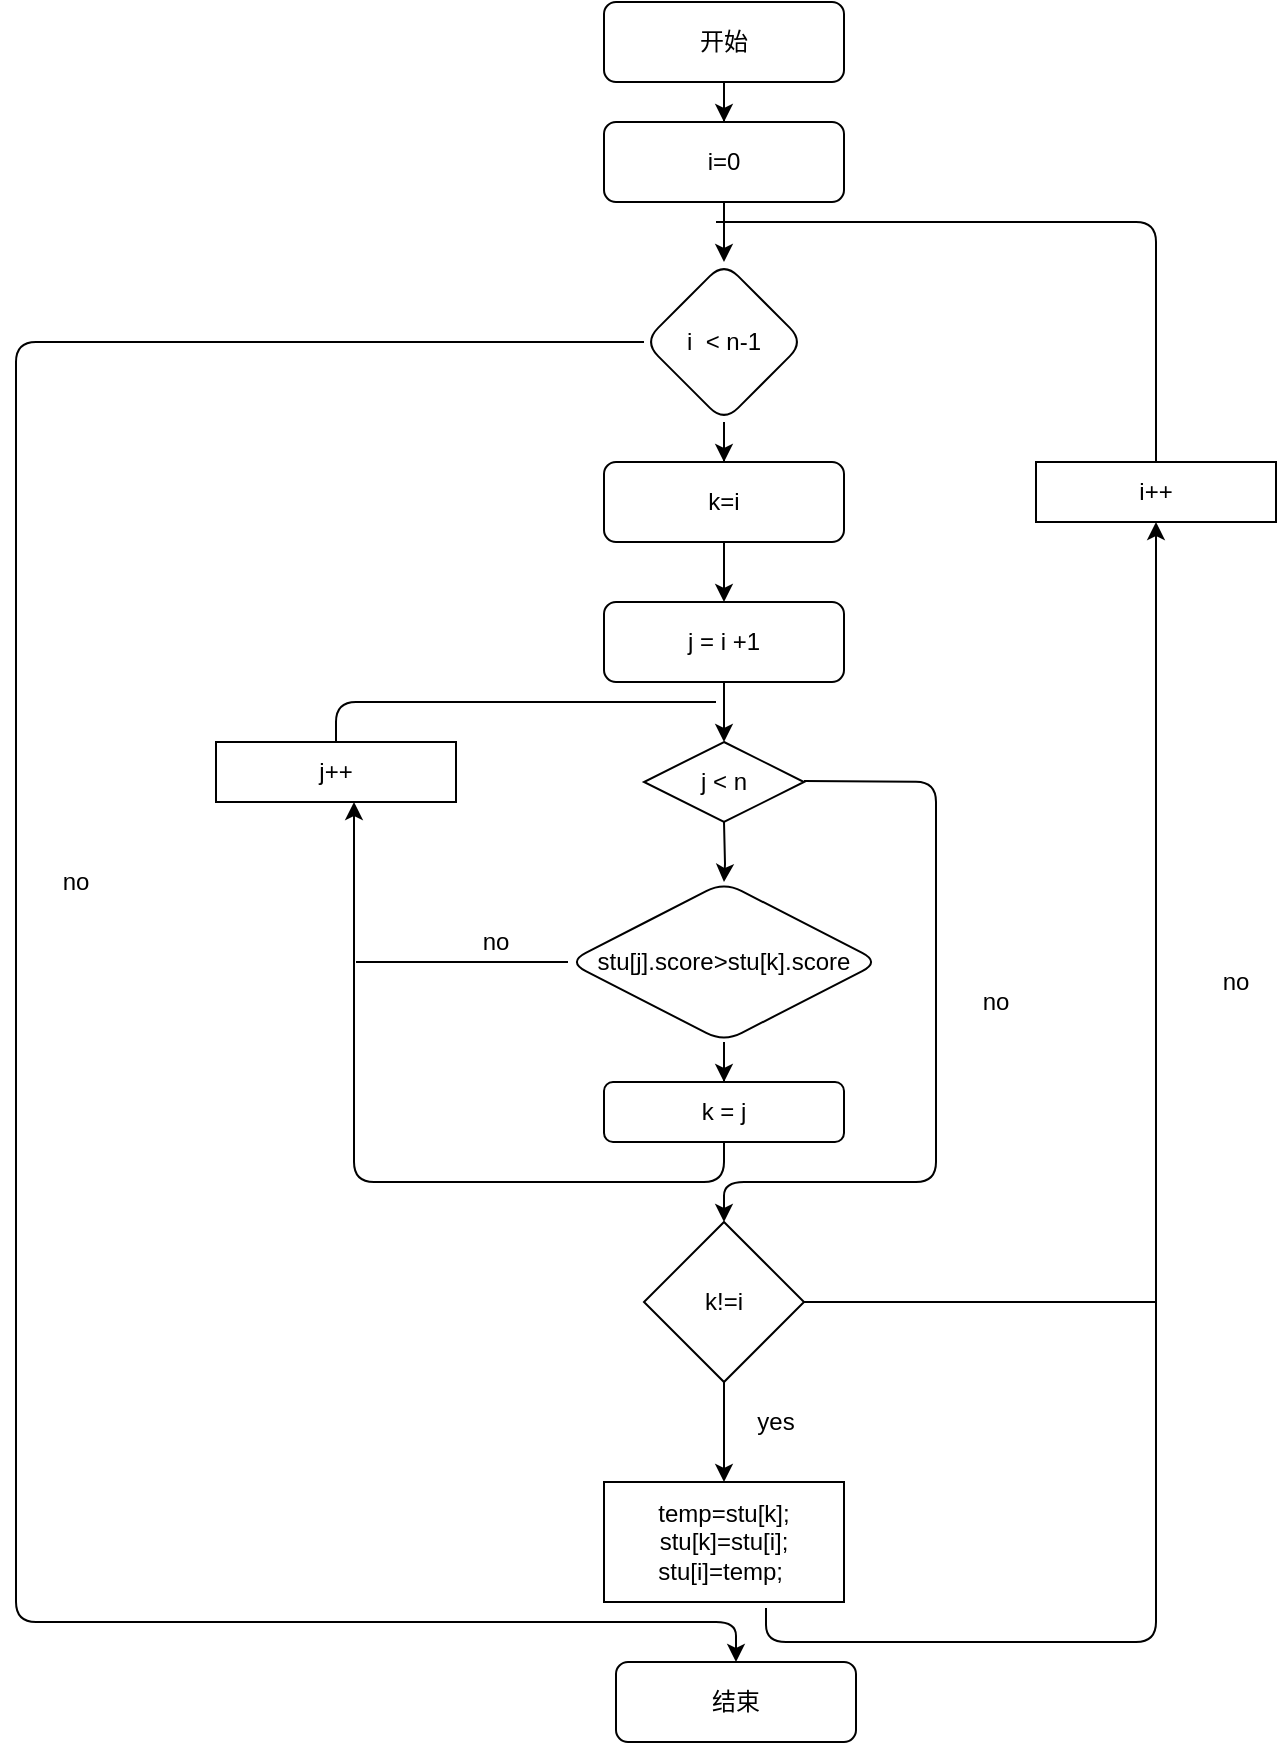 <mxfile version="14.1.1" type="github">
  <diagram id="C5RBs43oDa-KdzZeNtuy" name="Page-1">
    <mxGraphModel dx="2031" dy="1089" grid="1" gridSize="10" guides="1" tooltips="1" connect="1" arrows="1" fold="1" page="1" pageScale="1" pageWidth="827" pageHeight="1169" math="0" shadow="0">
      <root>
        <mxCell id="WIyWlLk6GJQsqaUBKTNV-0" />
        <mxCell id="WIyWlLk6GJQsqaUBKTNV-1" parent="WIyWlLk6GJQsqaUBKTNV-0" />
        <mxCell id="CMh_sDjiI0UWJ-WJZnCU-2" value="" style="edgeStyle=orthogonalEdgeStyle;rounded=0;orthogonalLoop=1;jettySize=auto;html=1;" edge="1" parent="WIyWlLk6GJQsqaUBKTNV-1" source="CMh_sDjiI0UWJ-WJZnCU-0" target="CMh_sDjiI0UWJ-WJZnCU-1">
          <mxGeometry relative="1" as="geometry" />
        </mxCell>
        <mxCell id="CMh_sDjiI0UWJ-WJZnCU-0" value="开始" style="rounded=1;whiteSpace=wrap;html=1;" vertex="1" parent="WIyWlLk6GJQsqaUBKTNV-1">
          <mxGeometry x="354" y="10" width="120" height="40" as="geometry" />
        </mxCell>
        <mxCell id="CMh_sDjiI0UWJ-WJZnCU-4" value="" style="edgeStyle=orthogonalEdgeStyle;rounded=0;orthogonalLoop=1;jettySize=auto;html=1;" edge="1" parent="WIyWlLk6GJQsqaUBKTNV-1" source="CMh_sDjiI0UWJ-WJZnCU-1" target="CMh_sDjiI0UWJ-WJZnCU-3">
          <mxGeometry relative="1" as="geometry" />
        </mxCell>
        <mxCell id="CMh_sDjiI0UWJ-WJZnCU-1" value="i=0" style="rounded=1;whiteSpace=wrap;html=1;" vertex="1" parent="WIyWlLk6GJQsqaUBKTNV-1">
          <mxGeometry x="354" y="70" width="120" height="40" as="geometry" />
        </mxCell>
        <mxCell id="CMh_sDjiI0UWJ-WJZnCU-6" value="" style="edgeStyle=orthogonalEdgeStyle;rounded=0;orthogonalLoop=1;jettySize=auto;html=1;" edge="1" parent="WIyWlLk6GJQsqaUBKTNV-1" source="CMh_sDjiI0UWJ-WJZnCU-3" target="CMh_sDjiI0UWJ-WJZnCU-5">
          <mxGeometry relative="1" as="geometry" />
        </mxCell>
        <mxCell id="CMh_sDjiI0UWJ-WJZnCU-3" value="i&amp;nbsp; &amp;lt; n-1" style="rhombus;whiteSpace=wrap;html=1;rounded=1;" vertex="1" parent="WIyWlLk6GJQsqaUBKTNV-1">
          <mxGeometry x="374" y="140" width="80" height="80" as="geometry" />
        </mxCell>
        <mxCell id="CMh_sDjiI0UWJ-WJZnCU-8" value="" style="edgeStyle=orthogonalEdgeStyle;rounded=0;orthogonalLoop=1;jettySize=auto;html=1;" edge="1" parent="WIyWlLk6GJQsqaUBKTNV-1" source="CMh_sDjiI0UWJ-WJZnCU-5" target="CMh_sDjiI0UWJ-WJZnCU-7">
          <mxGeometry relative="1" as="geometry" />
        </mxCell>
        <mxCell id="CMh_sDjiI0UWJ-WJZnCU-5" value="k=i" style="whiteSpace=wrap;html=1;rounded=1;" vertex="1" parent="WIyWlLk6GJQsqaUBKTNV-1">
          <mxGeometry x="354" y="240" width="120" height="40" as="geometry" />
        </mxCell>
        <mxCell id="CMh_sDjiI0UWJ-WJZnCU-10" value="" style="edgeStyle=orthogonalEdgeStyle;rounded=0;orthogonalLoop=1;jettySize=auto;html=1;" edge="1" parent="WIyWlLk6GJQsqaUBKTNV-1" source="CMh_sDjiI0UWJ-WJZnCU-7">
          <mxGeometry relative="1" as="geometry">
            <mxPoint x="414" y="380" as="targetPoint" />
          </mxGeometry>
        </mxCell>
        <mxCell id="CMh_sDjiI0UWJ-WJZnCU-7" value="j = i +1" style="whiteSpace=wrap;html=1;rounded=1;" vertex="1" parent="WIyWlLk6GJQsqaUBKTNV-1">
          <mxGeometry x="354" y="310" width="120" height="40" as="geometry" />
        </mxCell>
        <mxCell id="CMh_sDjiI0UWJ-WJZnCU-14" value="" style="edgeStyle=orthogonalEdgeStyle;rounded=0;orthogonalLoop=1;jettySize=auto;html=1;" edge="1" parent="WIyWlLk6GJQsqaUBKTNV-1" target="CMh_sDjiI0UWJ-WJZnCU-13">
          <mxGeometry relative="1" as="geometry">
            <mxPoint x="414" y="420" as="sourcePoint" />
          </mxGeometry>
        </mxCell>
        <mxCell id="CMh_sDjiI0UWJ-WJZnCU-16" value="" style="edgeStyle=orthogonalEdgeStyle;rounded=0;orthogonalLoop=1;jettySize=auto;html=1;" edge="1" parent="WIyWlLk6GJQsqaUBKTNV-1" source="CMh_sDjiI0UWJ-WJZnCU-13" target="CMh_sDjiI0UWJ-WJZnCU-15">
          <mxGeometry relative="1" as="geometry" />
        </mxCell>
        <mxCell id="CMh_sDjiI0UWJ-WJZnCU-13" value="stu[j].score&amp;gt;stu[k].score" style="rhombus;whiteSpace=wrap;html=1;rounded=1;" vertex="1" parent="WIyWlLk6GJQsqaUBKTNV-1">
          <mxGeometry x="336" y="450" width="156" height="80" as="geometry" />
        </mxCell>
        <mxCell id="CMh_sDjiI0UWJ-WJZnCU-15" value="k = j" style="whiteSpace=wrap;html=1;rounded=1;" vertex="1" parent="WIyWlLk6GJQsqaUBKTNV-1">
          <mxGeometry x="354" y="550" width="120" height="30" as="geometry" />
        </mxCell>
        <mxCell id="CMh_sDjiI0UWJ-WJZnCU-17" value="" style="endArrow=none;html=1;" edge="1" parent="WIyWlLk6GJQsqaUBKTNV-1">
          <mxGeometry width="50" height="50" relative="1" as="geometry">
            <mxPoint x="410" y="120" as="sourcePoint" />
            <mxPoint x="630" y="240" as="targetPoint" />
            <Array as="points">
              <mxPoint x="630" y="120" />
            </Array>
          </mxGeometry>
        </mxCell>
        <mxCell id="CMh_sDjiI0UWJ-WJZnCU-18" value="i++" style="rounded=0;whiteSpace=wrap;html=1;" vertex="1" parent="WIyWlLk6GJQsqaUBKTNV-1">
          <mxGeometry x="570" y="240" width="120" height="30" as="geometry" />
        </mxCell>
        <mxCell id="CMh_sDjiI0UWJ-WJZnCU-19" value="k!=i" style="rhombus;whiteSpace=wrap;html=1;" vertex="1" parent="WIyWlLk6GJQsqaUBKTNV-1">
          <mxGeometry x="374" y="620" width="80" height="80" as="geometry" />
        </mxCell>
        <mxCell id="CMh_sDjiI0UWJ-WJZnCU-20" value="" style="endArrow=classic;html=1;exitX=1;exitY=0.5;exitDx=0;exitDy=0;entryX=0.5;entryY=0;entryDx=0;entryDy=0;" edge="1" parent="WIyWlLk6GJQsqaUBKTNV-1" target="CMh_sDjiI0UWJ-WJZnCU-19">
          <mxGeometry width="50" height="50" relative="1" as="geometry">
            <mxPoint x="454" y="399.5" as="sourcePoint" />
            <mxPoint x="590" y="399.5" as="targetPoint" />
            <Array as="points">
              <mxPoint x="520" y="400" />
              <mxPoint x="520" y="600" />
              <mxPoint x="414" y="600" />
            </Array>
          </mxGeometry>
        </mxCell>
        <mxCell id="CMh_sDjiI0UWJ-WJZnCU-22" value="j &amp;lt; n" style="rhombus;whiteSpace=wrap;html=1;" vertex="1" parent="WIyWlLk6GJQsqaUBKTNV-1">
          <mxGeometry x="374" y="380" width="80" height="40" as="geometry" />
        </mxCell>
        <mxCell id="CMh_sDjiI0UWJ-WJZnCU-23" value="j++" style="rounded=0;whiteSpace=wrap;html=1;" vertex="1" parent="WIyWlLk6GJQsqaUBKTNV-1">
          <mxGeometry x="160" y="380" width="120" height="30" as="geometry" />
        </mxCell>
        <mxCell id="CMh_sDjiI0UWJ-WJZnCU-24" value="" style="endArrow=classic;html=1;exitX=0.5;exitY=1;exitDx=0;exitDy=0;entryX=0.575;entryY=1;entryDx=0;entryDy=0;entryPerimeter=0;" edge="1" parent="WIyWlLk6GJQsqaUBKTNV-1" source="CMh_sDjiI0UWJ-WJZnCU-15" target="CMh_sDjiI0UWJ-WJZnCU-23">
          <mxGeometry width="50" height="50" relative="1" as="geometry">
            <mxPoint x="210" y="470" as="sourcePoint" />
            <mxPoint x="260" y="420" as="targetPoint" />
            <Array as="points">
              <mxPoint x="414" y="600" />
              <mxPoint x="229" y="600" />
            </Array>
          </mxGeometry>
        </mxCell>
        <mxCell id="CMh_sDjiI0UWJ-WJZnCU-25" value="" style="endArrow=none;html=1;exitX=0.5;exitY=0;exitDx=0;exitDy=0;" edge="1" parent="WIyWlLk6GJQsqaUBKTNV-1" source="CMh_sDjiI0UWJ-WJZnCU-23">
          <mxGeometry width="50" height="50" relative="1" as="geometry">
            <mxPoint x="200" y="380" as="sourcePoint" />
            <mxPoint x="410" y="360" as="targetPoint" />
            <Array as="points">
              <mxPoint x="220" y="360" />
            </Array>
          </mxGeometry>
        </mxCell>
        <mxCell id="CMh_sDjiI0UWJ-WJZnCU-26" value="&lt;div&gt;&lt;span&gt;	&lt;/span&gt;temp=stu[k];&lt;/div&gt;&lt;div&gt;&lt;span&gt;		&lt;/span&gt;stu[k]=stu[i];&lt;/div&gt;&lt;div&gt;&lt;span&gt;		&lt;/span&gt;stu[i]=temp;&amp;nbsp;&lt;/div&gt;" style="whiteSpace=wrap;html=1;" vertex="1" parent="WIyWlLk6GJQsqaUBKTNV-1">
          <mxGeometry x="354" y="750" width="120" height="60" as="geometry" />
        </mxCell>
        <mxCell id="CMh_sDjiI0UWJ-WJZnCU-30" value="" style="endArrow=classic;html=1;exitX=0.5;exitY=1;exitDx=0;exitDy=0;entryX=0.5;entryY=0;entryDx=0;entryDy=0;" edge="1" parent="WIyWlLk6GJQsqaUBKTNV-1" source="CMh_sDjiI0UWJ-WJZnCU-19" target="CMh_sDjiI0UWJ-WJZnCU-26">
          <mxGeometry width="50" height="50" relative="1" as="geometry">
            <mxPoint x="400" y="750" as="sourcePoint" />
            <mxPoint x="450" y="700" as="targetPoint" />
          </mxGeometry>
        </mxCell>
        <mxCell id="CMh_sDjiI0UWJ-WJZnCU-31" value="yes" style="text;html=1;strokeColor=none;fillColor=none;align=center;verticalAlign=middle;whiteSpace=wrap;rounded=0;" vertex="1" parent="WIyWlLk6GJQsqaUBKTNV-1">
          <mxGeometry x="420" y="710" width="40" height="20" as="geometry" />
        </mxCell>
        <mxCell id="CMh_sDjiI0UWJ-WJZnCU-32" value="结束" style="rounded=1;whiteSpace=wrap;html=1;" vertex="1" parent="WIyWlLk6GJQsqaUBKTNV-1">
          <mxGeometry x="360" y="840" width="120" height="40" as="geometry" />
        </mxCell>
        <mxCell id="CMh_sDjiI0UWJ-WJZnCU-33" value="no" style="text;html=1;strokeColor=none;fillColor=none;align=center;verticalAlign=middle;whiteSpace=wrap;rounded=0;" vertex="1" parent="WIyWlLk6GJQsqaUBKTNV-1">
          <mxGeometry x="530" y="500" width="40" height="20" as="geometry" />
        </mxCell>
        <mxCell id="CMh_sDjiI0UWJ-WJZnCU-34" value="" style="endArrow=none;html=1;" edge="1" parent="WIyWlLk6GJQsqaUBKTNV-1" target="CMh_sDjiI0UWJ-WJZnCU-13">
          <mxGeometry width="50" height="50" relative="1" as="geometry">
            <mxPoint x="230" y="490" as="sourcePoint" />
            <mxPoint x="320" y="470" as="targetPoint" />
          </mxGeometry>
        </mxCell>
        <mxCell id="CMh_sDjiI0UWJ-WJZnCU-35" value="no" style="text;html=1;strokeColor=none;fillColor=none;align=center;verticalAlign=middle;whiteSpace=wrap;rounded=0;" vertex="1" parent="WIyWlLk6GJQsqaUBKTNV-1">
          <mxGeometry x="280" y="470" width="40" height="20" as="geometry" />
        </mxCell>
        <mxCell id="CMh_sDjiI0UWJ-WJZnCU-36" value="" style="endArrow=classic;html=1;exitX=0;exitY=0.5;exitDx=0;exitDy=0;entryX=0.5;entryY=0;entryDx=0;entryDy=0;" edge="1" parent="WIyWlLk6GJQsqaUBKTNV-1" source="CMh_sDjiI0UWJ-WJZnCU-3" target="CMh_sDjiI0UWJ-WJZnCU-32">
          <mxGeometry width="50" height="50" relative="1" as="geometry">
            <mxPoint x="30" y="310" as="sourcePoint" />
            <mxPoint x="60" y="820" as="targetPoint" />
            <Array as="points">
              <mxPoint x="60" y="180" />
              <mxPoint x="60" y="820" />
              <mxPoint x="420" y="820" />
            </Array>
          </mxGeometry>
        </mxCell>
        <mxCell id="CMh_sDjiI0UWJ-WJZnCU-37" value="no" style="text;html=1;strokeColor=none;fillColor=none;align=center;verticalAlign=middle;whiteSpace=wrap;rounded=0;" vertex="1" parent="WIyWlLk6GJQsqaUBKTNV-1">
          <mxGeometry x="70" y="440" width="40" height="20" as="geometry" />
        </mxCell>
        <mxCell id="CMh_sDjiI0UWJ-WJZnCU-38" value="" style="endArrow=classic;html=1;entryX=0.5;entryY=1;entryDx=0;entryDy=0;exitX=0.675;exitY=1.05;exitDx=0;exitDy=0;exitPerimeter=0;" edge="1" parent="WIyWlLk6GJQsqaUBKTNV-1" source="CMh_sDjiI0UWJ-WJZnCU-26" target="CMh_sDjiI0UWJ-WJZnCU-18">
          <mxGeometry width="50" height="50" relative="1" as="geometry">
            <mxPoint x="620" y="820" as="sourcePoint" />
            <mxPoint x="670" y="510" as="targetPoint" />
            <Array as="points">
              <mxPoint x="435" y="830" />
              <mxPoint x="630" y="830" />
            </Array>
          </mxGeometry>
        </mxCell>
        <mxCell id="CMh_sDjiI0UWJ-WJZnCU-39" value="" style="endArrow=none;html=1;" edge="1" parent="WIyWlLk6GJQsqaUBKTNV-1">
          <mxGeometry width="50" height="50" relative="1" as="geometry">
            <mxPoint x="454" y="660" as="sourcePoint" />
            <mxPoint x="630" y="660" as="targetPoint" />
          </mxGeometry>
        </mxCell>
        <mxCell id="CMh_sDjiI0UWJ-WJZnCU-40" value="no" style="text;html=1;strokeColor=none;fillColor=none;align=center;verticalAlign=middle;whiteSpace=wrap;rounded=0;" vertex="1" parent="WIyWlLk6GJQsqaUBKTNV-1">
          <mxGeometry x="650" y="490" width="40" height="20" as="geometry" />
        </mxCell>
      </root>
    </mxGraphModel>
  </diagram>
</mxfile>
